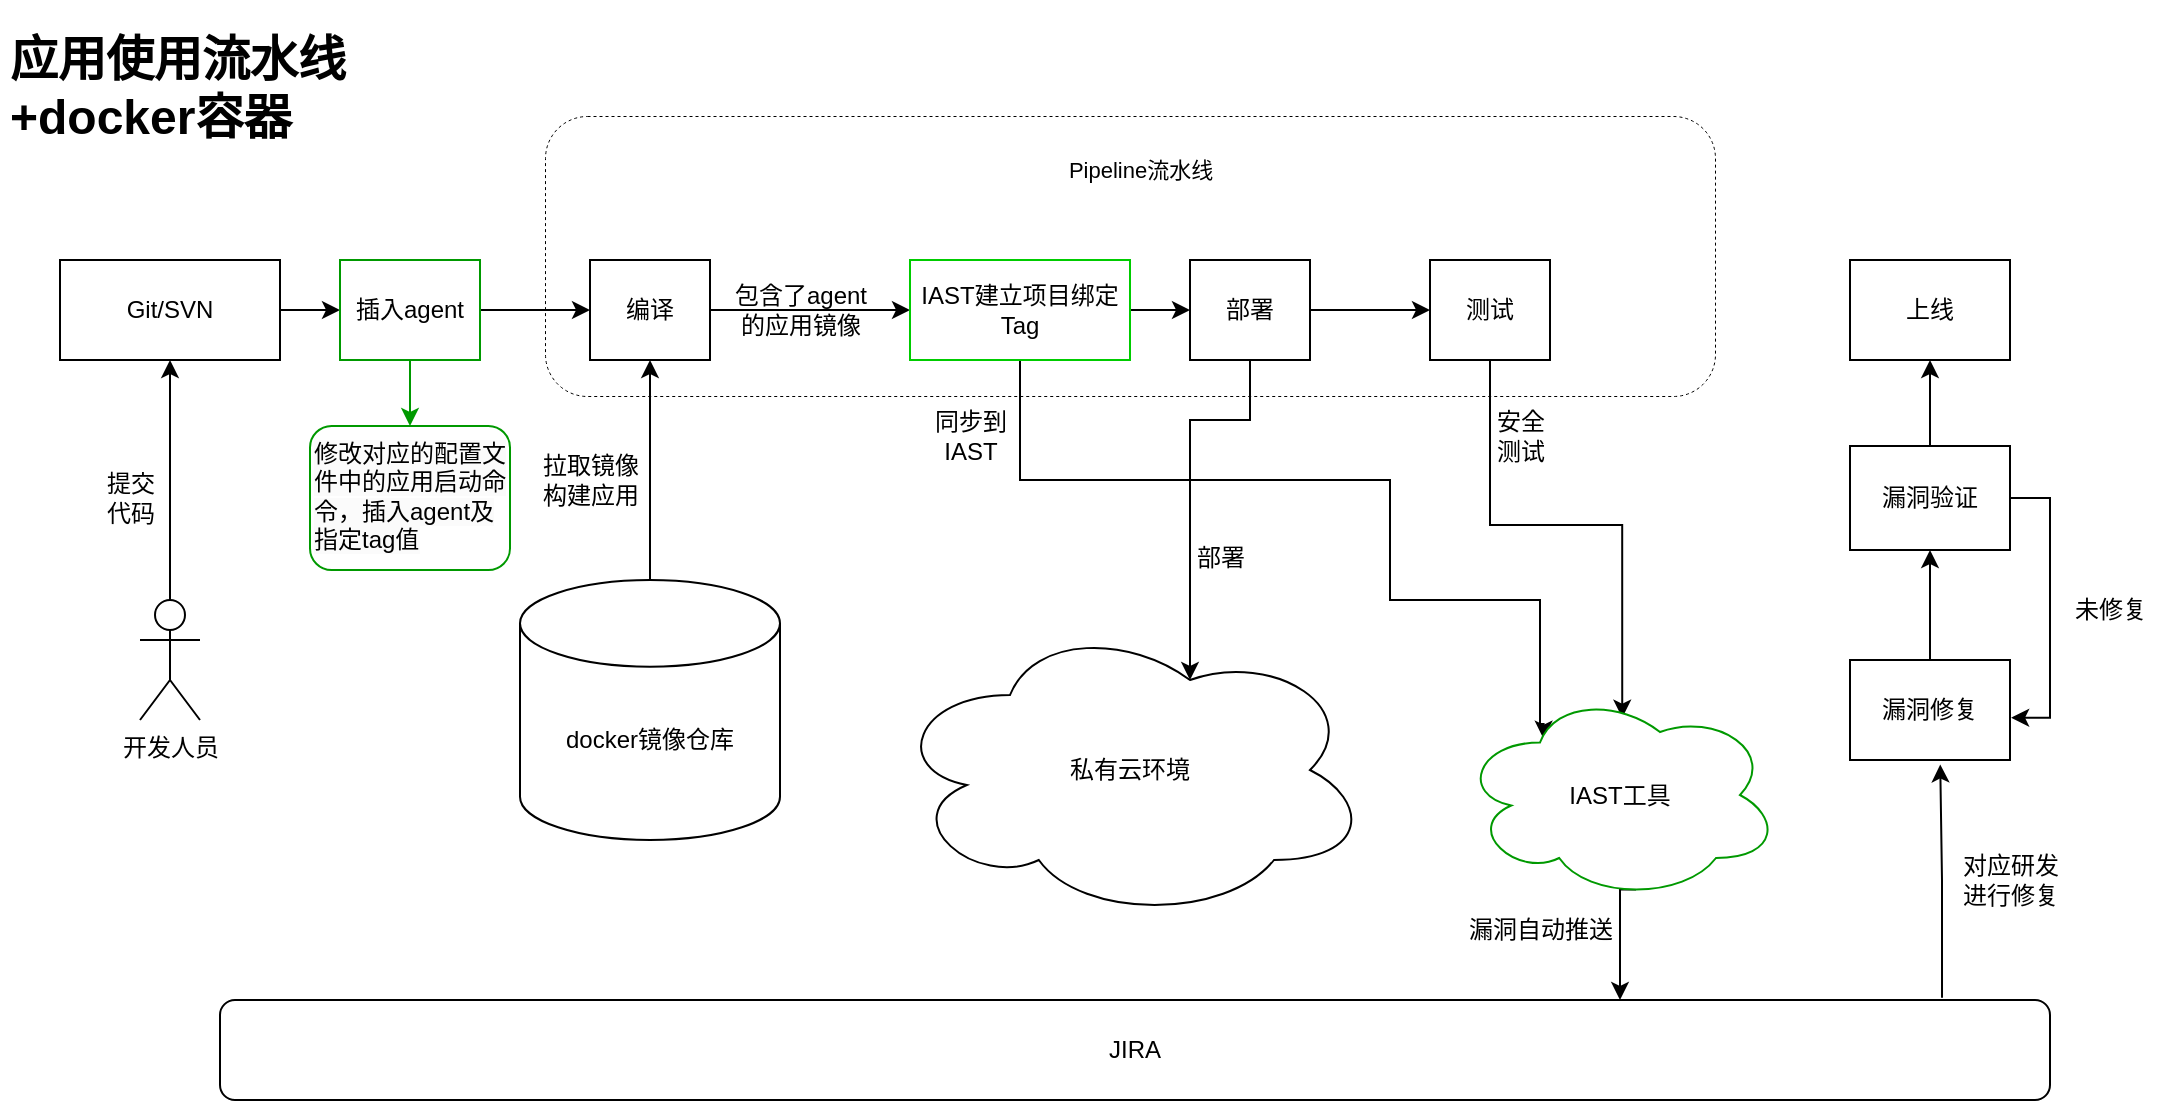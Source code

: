 <mxfile version="21.2.3" type="github">
  <diagram name="第 1 页" id="964w8AxHDyfffYtfb5C_">
    <mxGraphModel dx="1148" dy="663" grid="1" gridSize="10" guides="1" tooltips="1" connect="1" arrows="1" fold="1" page="1" pageScale="1" pageWidth="1169" pageHeight="827" math="0" shadow="0">
      <root>
        <mxCell id="0" />
        <mxCell id="1" parent="0" />
        <mxCell id="ZGyO1BCPirpCA5-LD1JW-1" value="&lt;h1&gt;应用使用流水线+docker容器&lt;/h1&gt;" style="text;html=1;strokeColor=none;fillColor=none;spacing=5;spacingTop=-20;whiteSpace=wrap;overflow=hidden;rounded=0;" vertex="1" parent="1">
          <mxGeometry x="30" y="160" width="190" height="110" as="geometry" />
        </mxCell>
        <mxCell id="ZGyO1BCPirpCA5-LD1JW-55" value="" style="edgeStyle=orthogonalEdgeStyle;rounded=0;orthogonalLoop=1;jettySize=auto;html=1;" edge="1" parent="1" source="ZGyO1BCPirpCA5-LD1JW-2" target="ZGyO1BCPirpCA5-LD1JW-54">
          <mxGeometry relative="1" as="geometry" />
        </mxCell>
        <mxCell id="ZGyO1BCPirpCA5-LD1JW-2" value="Git/SVN" style="rounded=0;whiteSpace=wrap;html=1;" vertex="1" parent="1">
          <mxGeometry x="60" y="280" width="110" height="50" as="geometry" />
        </mxCell>
        <mxCell id="ZGyO1BCPirpCA5-LD1JW-3" value="提交&lt;br&gt;代码" style="text;html=1;align=center;verticalAlign=middle;resizable=0;points=[];autosize=1;strokeColor=none;fillColor=none;" vertex="1" parent="1">
          <mxGeometry x="70" y="379" width="50" height="40" as="geometry" />
        </mxCell>
        <mxCell id="ZGyO1BCPirpCA5-LD1JW-4" style="edgeStyle=orthogonalEdgeStyle;rounded=0;orthogonalLoop=1;jettySize=auto;html=1;entryX=0.5;entryY=1;entryDx=0;entryDy=0;" edge="1" parent="1" source="ZGyO1BCPirpCA5-LD1JW-6" target="ZGyO1BCPirpCA5-LD1JW-2">
          <mxGeometry relative="1" as="geometry" />
        </mxCell>
        <mxCell id="ZGyO1BCPirpCA5-LD1JW-6" value="开发人员" style="shape=umlActor;verticalLabelPosition=bottom;verticalAlign=top;html=1;outlineConnect=0;" vertex="1" parent="1">
          <mxGeometry x="100" y="450" width="30" height="60" as="geometry" />
        </mxCell>
        <mxCell id="ZGyO1BCPirpCA5-LD1JW-7" style="edgeStyle=orthogonalEdgeStyle;rounded=0;orthogonalLoop=1;jettySize=auto;html=1;exitX=1;exitY=0.5;exitDx=0;exitDy=0;entryX=0;entryY=0.5;entryDx=0;entryDy=0;strokeWidth=1;" edge="1" parent="1" source="ZGyO1BCPirpCA5-LD1JW-9" target="ZGyO1BCPirpCA5-LD1JW-15">
          <mxGeometry relative="1" as="geometry" />
        </mxCell>
        <mxCell id="ZGyO1BCPirpCA5-LD1JW-8" style="edgeStyle=orthogonalEdgeStyle;rounded=0;orthogonalLoop=1;jettySize=auto;html=1;entryX=0.5;entryY=1;entryDx=0;entryDy=0;exitX=0.5;exitY=0;exitDx=0;exitDy=0;exitPerimeter=0;" edge="1" parent="1" source="ZGyO1BCPirpCA5-LD1JW-18" target="ZGyO1BCPirpCA5-LD1JW-9">
          <mxGeometry relative="1" as="geometry">
            <mxPoint x="365" y="385" as="sourcePoint" />
            <mxPoint x="355" y="440" as="targetPoint" />
          </mxGeometry>
        </mxCell>
        <mxCell id="ZGyO1BCPirpCA5-LD1JW-9" value="编译" style="rounded=0;whiteSpace=wrap;html=1;" vertex="1" parent="1">
          <mxGeometry x="325" y="280" width="60" height="50" as="geometry" />
        </mxCell>
        <mxCell id="ZGyO1BCPirpCA5-LD1JW-10" value="" style="edgeStyle=orthogonalEdgeStyle;rounded=0;orthogonalLoop=1;jettySize=auto;html=1;" edge="1" parent="1" source="ZGyO1BCPirpCA5-LD1JW-12" target="ZGyO1BCPirpCA5-LD1JW-21">
          <mxGeometry relative="1" as="geometry" />
        </mxCell>
        <mxCell id="ZGyO1BCPirpCA5-LD1JW-11" style="edgeStyle=orthogonalEdgeStyle;rounded=0;orthogonalLoop=1;jettySize=auto;html=1;entryX=0.625;entryY=0.2;entryDx=0;entryDy=0;entryPerimeter=0;" edge="1" parent="1" source="ZGyO1BCPirpCA5-LD1JW-12" target="ZGyO1BCPirpCA5-LD1JW-22">
          <mxGeometry relative="1" as="geometry">
            <Array as="points">
              <mxPoint x="655" y="360" />
              <mxPoint x="625" y="360" />
            </Array>
          </mxGeometry>
        </mxCell>
        <mxCell id="ZGyO1BCPirpCA5-LD1JW-12" value="部署" style="rounded=0;whiteSpace=wrap;html=1;" vertex="1" parent="1">
          <mxGeometry x="625" y="280" width="60" height="50" as="geometry" />
        </mxCell>
        <mxCell id="ZGyO1BCPirpCA5-LD1JW-13" style="edgeStyle=orthogonalEdgeStyle;rounded=0;orthogonalLoop=1;jettySize=auto;html=1;exitX=1;exitY=0.5;exitDx=0;exitDy=0;entryX=0;entryY=0.5;entryDx=0;entryDy=0;" edge="1" parent="1" source="ZGyO1BCPirpCA5-LD1JW-15" target="ZGyO1BCPirpCA5-LD1JW-12">
          <mxGeometry relative="1" as="geometry" />
        </mxCell>
        <mxCell id="ZGyO1BCPirpCA5-LD1JW-14" style="edgeStyle=orthogonalEdgeStyle;rounded=0;orthogonalLoop=1;jettySize=auto;html=1;entryX=0.261;entryY=0.232;entryDx=0;entryDy=0;entryPerimeter=0;" edge="1" parent="1" source="ZGyO1BCPirpCA5-LD1JW-15" target="ZGyO1BCPirpCA5-LD1JW-25">
          <mxGeometry relative="1" as="geometry">
            <Array as="points">
              <mxPoint x="540" y="390" />
              <mxPoint x="725" y="390" />
              <mxPoint x="725" y="450" />
              <mxPoint x="800" y="450" />
              <mxPoint x="800" y="512" />
              <mxPoint x="802" y="512" />
            </Array>
          </mxGeometry>
        </mxCell>
        <mxCell id="ZGyO1BCPirpCA5-LD1JW-15" value="IAST建立项目绑定Tag" style="whiteSpace=wrap;html=1;strokeColor=#00CC00;" vertex="1" parent="1">
          <mxGeometry x="485" y="280" width="110" height="50" as="geometry" />
        </mxCell>
        <mxCell id="ZGyO1BCPirpCA5-LD1JW-16" value="" style="rounded=1;whiteSpace=wrap;html=1;dashed=1;fillColor=none;strokeWidth=0.5;" vertex="1" parent="1">
          <mxGeometry x="302.5" y="208" width="585" height="140" as="geometry" />
        </mxCell>
        <mxCell id="ZGyO1BCPirpCA5-LD1JW-17" value="&lt;font style=&quot;font-size: 11px;&quot;&gt;Pipeline流水线&lt;/font&gt;" style="text;html=1;align=center;verticalAlign=middle;resizable=0;points=[];autosize=1;strokeColor=none;fillColor=none;" vertex="1" parent="1">
          <mxGeometry x="550" y="220" width="100" height="30" as="geometry" />
        </mxCell>
        <mxCell id="ZGyO1BCPirpCA5-LD1JW-18" value="&lt;br&gt;&lt;br&gt;docker镜像仓库&lt;br&gt;" style="strokeWidth=1;html=1;shape=mxgraph.flowchart.database;whiteSpace=wrap;" vertex="1" parent="1">
          <mxGeometry x="290" y="440" width="130" height="130" as="geometry" />
        </mxCell>
        <mxCell id="ZGyO1BCPirpCA5-LD1JW-19" value="拉取镜像&lt;br&gt;构建应用" style="text;align=center;verticalAlign=middle;resizable=0;points=[];autosize=1;strokeColor=none;fillColor=none;html=1;" vertex="1" parent="1">
          <mxGeometry x="290" y="370" width="70" height="40" as="geometry" />
        </mxCell>
        <mxCell id="ZGyO1BCPirpCA5-LD1JW-20" style="edgeStyle=orthogonalEdgeStyle;rounded=0;orthogonalLoop=1;jettySize=auto;html=1;entryX=0.507;entryY=0.132;entryDx=0;entryDy=0;entryPerimeter=0;" edge="1" parent="1" source="ZGyO1BCPirpCA5-LD1JW-21" target="ZGyO1BCPirpCA5-LD1JW-25">
          <mxGeometry relative="1" as="geometry" />
        </mxCell>
        <mxCell id="ZGyO1BCPirpCA5-LD1JW-21" value="测试" style="whiteSpace=wrap;html=1;" vertex="1" parent="1">
          <mxGeometry x="745" y="280" width="60" height="50" as="geometry" />
        </mxCell>
        <mxCell id="ZGyO1BCPirpCA5-LD1JW-22" value="私有云环境" style="ellipse;shape=cloud;whiteSpace=wrap;html=1;align=center;" vertex="1" parent="1">
          <mxGeometry x="475" y="460" width="240" height="150" as="geometry" />
        </mxCell>
        <mxCell id="ZGyO1BCPirpCA5-LD1JW-23" value="部署" style="text;html=1;align=center;verticalAlign=middle;resizable=0;points=[];autosize=1;strokeColor=none;fillColor=none;" vertex="1" parent="1">
          <mxGeometry x="615" y="414" width="50" height="30" as="geometry" />
        </mxCell>
        <mxCell id="ZGyO1BCPirpCA5-LD1JW-24" style="edgeStyle=orthogonalEdgeStyle;rounded=0;orthogonalLoop=1;jettySize=auto;html=1;exitX=0.55;exitY=0.95;exitDx=0;exitDy=0;exitPerimeter=0;" edge="1" parent="1" source="ZGyO1BCPirpCA5-LD1JW-25" target="ZGyO1BCPirpCA5-LD1JW-50">
          <mxGeometry relative="1" as="geometry">
            <mxPoint x="860" y="640" as="targetPoint" />
            <Array as="points">
              <mxPoint x="840" y="595" />
            </Array>
          </mxGeometry>
        </mxCell>
        <mxCell id="ZGyO1BCPirpCA5-LD1JW-25" value="IAST工具" style="ellipse;shape=cloud;whiteSpace=wrap;html=1;strokeColor=#009900;" vertex="1" parent="1">
          <mxGeometry x="760" y="495" width="160" height="105" as="geometry" />
        </mxCell>
        <mxCell id="ZGyO1BCPirpCA5-LD1JW-26" value="同步到&lt;br&gt;IAST" style="text;html=1;align=center;verticalAlign=middle;resizable=0;points=[];autosize=1;strokeColor=none;fillColor=none;" vertex="1" parent="1">
          <mxGeometry x="485" y="348" width="60" height="40" as="geometry" />
        </mxCell>
        <mxCell id="ZGyO1BCPirpCA5-LD1JW-27" value="安全&lt;br&gt;测试" style="text;html=1;align=center;verticalAlign=middle;resizable=0;points=[];autosize=1;strokeColor=none;fillColor=none;" vertex="1" parent="1">
          <mxGeometry x="765" y="348" width="50" height="40" as="geometry" />
        </mxCell>
        <mxCell id="ZGyO1BCPirpCA5-LD1JW-28" value="上线" style="whiteSpace=wrap;html=1;" vertex="1" parent="1">
          <mxGeometry x="955" y="280" width="80" height="50" as="geometry" />
        </mxCell>
        <mxCell id="ZGyO1BCPirpCA5-LD1JW-29" style="edgeStyle=orthogonalEdgeStyle;rounded=0;orthogonalLoop=1;jettySize=auto;html=1;exitX=0.5;exitY=0;exitDx=0;exitDy=0;entryX=0.5;entryY=1;entryDx=0;entryDy=0;" edge="1" parent="1" source="ZGyO1BCPirpCA5-LD1JW-31" target="ZGyO1BCPirpCA5-LD1JW-28">
          <mxGeometry relative="1" as="geometry" />
        </mxCell>
        <mxCell id="ZGyO1BCPirpCA5-LD1JW-30" style="edgeStyle=orthogonalEdgeStyle;rounded=0;orthogonalLoop=1;jettySize=auto;html=1;entryX=1.007;entryY=0.577;entryDx=0;entryDy=0;entryPerimeter=0;exitX=1;exitY=0.5;exitDx=0;exitDy=0;" edge="1" parent="1" source="ZGyO1BCPirpCA5-LD1JW-31" target="ZGyO1BCPirpCA5-LD1JW-42">
          <mxGeometry relative="1" as="geometry" />
        </mxCell>
        <mxCell id="ZGyO1BCPirpCA5-LD1JW-31" value="漏洞验证" style="whiteSpace=wrap;html=1;" vertex="1" parent="1">
          <mxGeometry x="955" y="373" width="80" height="52" as="geometry" />
        </mxCell>
        <mxCell id="ZGyO1BCPirpCA5-LD1JW-39" value="漏洞自动推送" style="text;html=1;align=center;verticalAlign=middle;resizable=0;points=[];autosize=1;strokeColor=none;fillColor=none;" vertex="1" parent="1">
          <mxGeometry x="750" y="600" width="100" height="30" as="geometry" />
        </mxCell>
        <mxCell id="ZGyO1BCPirpCA5-LD1JW-41" style="edgeStyle=orthogonalEdgeStyle;rounded=0;orthogonalLoop=1;jettySize=auto;html=1;exitX=0.5;exitY=0;exitDx=0;exitDy=0;entryX=0.5;entryY=1;entryDx=0;entryDy=0;" edge="1" parent="1" source="ZGyO1BCPirpCA5-LD1JW-42" target="ZGyO1BCPirpCA5-LD1JW-31">
          <mxGeometry relative="1" as="geometry" />
        </mxCell>
        <mxCell id="ZGyO1BCPirpCA5-LD1JW-52" style="edgeStyle=orthogonalEdgeStyle;rounded=0;orthogonalLoop=1;jettySize=auto;html=1;entryX=0.564;entryY=1.045;entryDx=0;entryDy=0;entryPerimeter=0;exitX=0.941;exitY=-0.023;exitDx=0;exitDy=0;exitPerimeter=0;" edge="1" parent="1" source="ZGyO1BCPirpCA5-LD1JW-50" target="ZGyO1BCPirpCA5-LD1JW-42">
          <mxGeometry relative="1" as="geometry">
            <mxPoint x="970" y="600" as="sourcePoint" />
          </mxGeometry>
        </mxCell>
        <mxCell id="ZGyO1BCPirpCA5-LD1JW-42" value="漏洞修复" style="whiteSpace=wrap;html=1;" vertex="1" parent="1">
          <mxGeometry x="955" y="480" width="80" height="50" as="geometry" />
        </mxCell>
        <mxCell id="ZGyO1BCPirpCA5-LD1JW-43" value="对应研发&lt;br&gt;进行修复" style="text;html=1;align=center;verticalAlign=middle;resizable=0;points=[];autosize=1;strokeColor=none;fillColor=none;" vertex="1" parent="1">
          <mxGeometry x="1000" y="570" width="70" height="40" as="geometry" />
        </mxCell>
        <mxCell id="ZGyO1BCPirpCA5-LD1JW-44" value="未修复" style="text;html=1;align=center;verticalAlign=middle;resizable=0;points=[];autosize=1;strokeColor=none;fillColor=none;" vertex="1" parent="1">
          <mxGeometry x="1055" y="440" width="60" height="30" as="geometry" />
        </mxCell>
        <mxCell id="ZGyO1BCPirpCA5-LD1JW-46" value="包含了agent&lt;br&gt;的应用镜像" style="text;html=1;align=center;verticalAlign=middle;resizable=0;points=[];autosize=1;strokeColor=none;fillColor=none;" vertex="1" parent="1">
          <mxGeometry x="385" y="285" width="90" height="40" as="geometry" />
        </mxCell>
        <mxCell id="ZGyO1BCPirpCA5-LD1JW-50" value="JIRA" style="rounded=1;whiteSpace=wrap;html=1;" vertex="1" parent="1">
          <mxGeometry x="140" y="650" width="915" height="50" as="geometry" />
        </mxCell>
        <mxCell id="ZGyO1BCPirpCA5-LD1JW-57" style="edgeStyle=orthogonalEdgeStyle;rounded=0;orthogonalLoop=1;jettySize=auto;html=1;entryX=0;entryY=0.5;entryDx=0;entryDy=0;" edge="1" parent="1" source="ZGyO1BCPirpCA5-LD1JW-54" target="ZGyO1BCPirpCA5-LD1JW-9">
          <mxGeometry relative="1" as="geometry" />
        </mxCell>
        <mxCell id="ZGyO1BCPirpCA5-LD1JW-59" value="" style="edgeStyle=orthogonalEdgeStyle;rounded=0;orthogonalLoop=1;jettySize=auto;html=1;strokeColor=#009900;" edge="1" parent="1" source="ZGyO1BCPirpCA5-LD1JW-54" target="ZGyO1BCPirpCA5-LD1JW-58">
          <mxGeometry relative="1" as="geometry" />
        </mxCell>
        <mxCell id="ZGyO1BCPirpCA5-LD1JW-54" value="插入agent" style="whiteSpace=wrap;html=1;strokeColor=#009900;" vertex="1" parent="1">
          <mxGeometry x="200" y="280" width="70" height="50" as="geometry" />
        </mxCell>
        <mxCell id="ZGyO1BCPirpCA5-LD1JW-58" value="&lt;span style=&quot;color: rgb(0, 0, 0); font-family: Helvetica; font-size: 12px; font-style: normal; font-variant-ligatures: normal; font-variant-caps: normal; font-weight: 400; letter-spacing: normal; orphans: 2; text-align: center; text-indent: 0px; text-transform: none; widows: 2; word-spacing: 0px; -webkit-text-stroke-width: 0px; background-color: rgb(251, 251, 251); text-decoration-thickness: initial; text-decoration-style: initial; text-decoration-color: initial; float: none; display: inline !important;&quot;&gt;修改对应的配置文件中的应用启动命令，插入agent及指定tag值&lt;/span&gt;" style="text;whiteSpace=wrap;html=1;strokeColor=#009900;glass=0;rounded=1;shadow=0;" vertex="1" parent="1">
          <mxGeometry x="185" y="363" width="100" height="72" as="geometry" />
        </mxCell>
      </root>
    </mxGraphModel>
  </diagram>
</mxfile>
